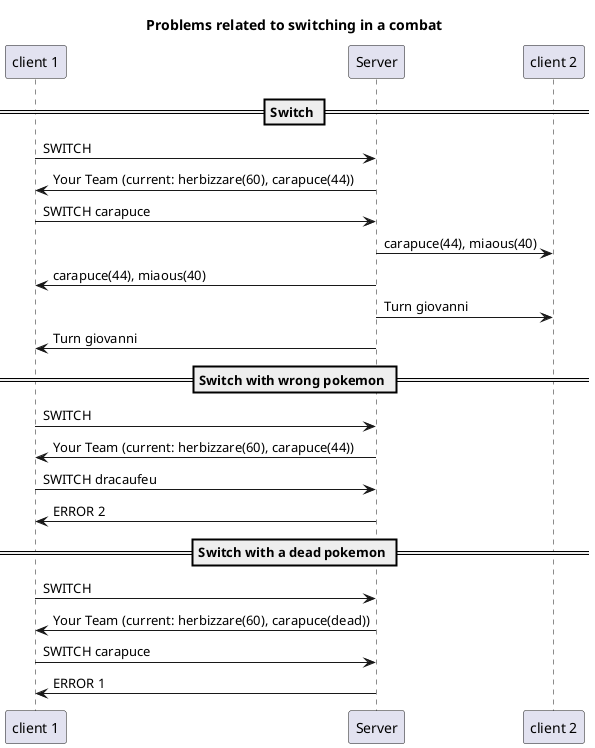 @startuml switchCombatProblem
title "Problems related to switching in a combat"
participant "client 1" as c1
participant "Server" as s
participant "client 2" as giovanni
== Switch ==
c1->s: SWITCH
s->c1: Your Team (current: herbizzare(60), carapuce(44))
c1->s: SWITCH carapuce
s->giovanni:carapuce(44), miaous(40)
s->c1:carapuce(44), miaous(40)
s->giovanni: Turn giovanni
s->c1: Turn giovanni

== Switch with wrong pokemon ==
c1->s: SWITCH
s->c1: Your Team (current: herbizzare(60), carapuce(44))
c1->s: SWITCH dracaufeu
s->c1: ERROR 2

== Switch with a dead pokemon ==
c1->s: SWITCH
s->c1: Your Team (current: herbizzare(60), carapuce(dead))
c1->s: SWITCH carapuce
s->c1: ERROR 1




@enduml